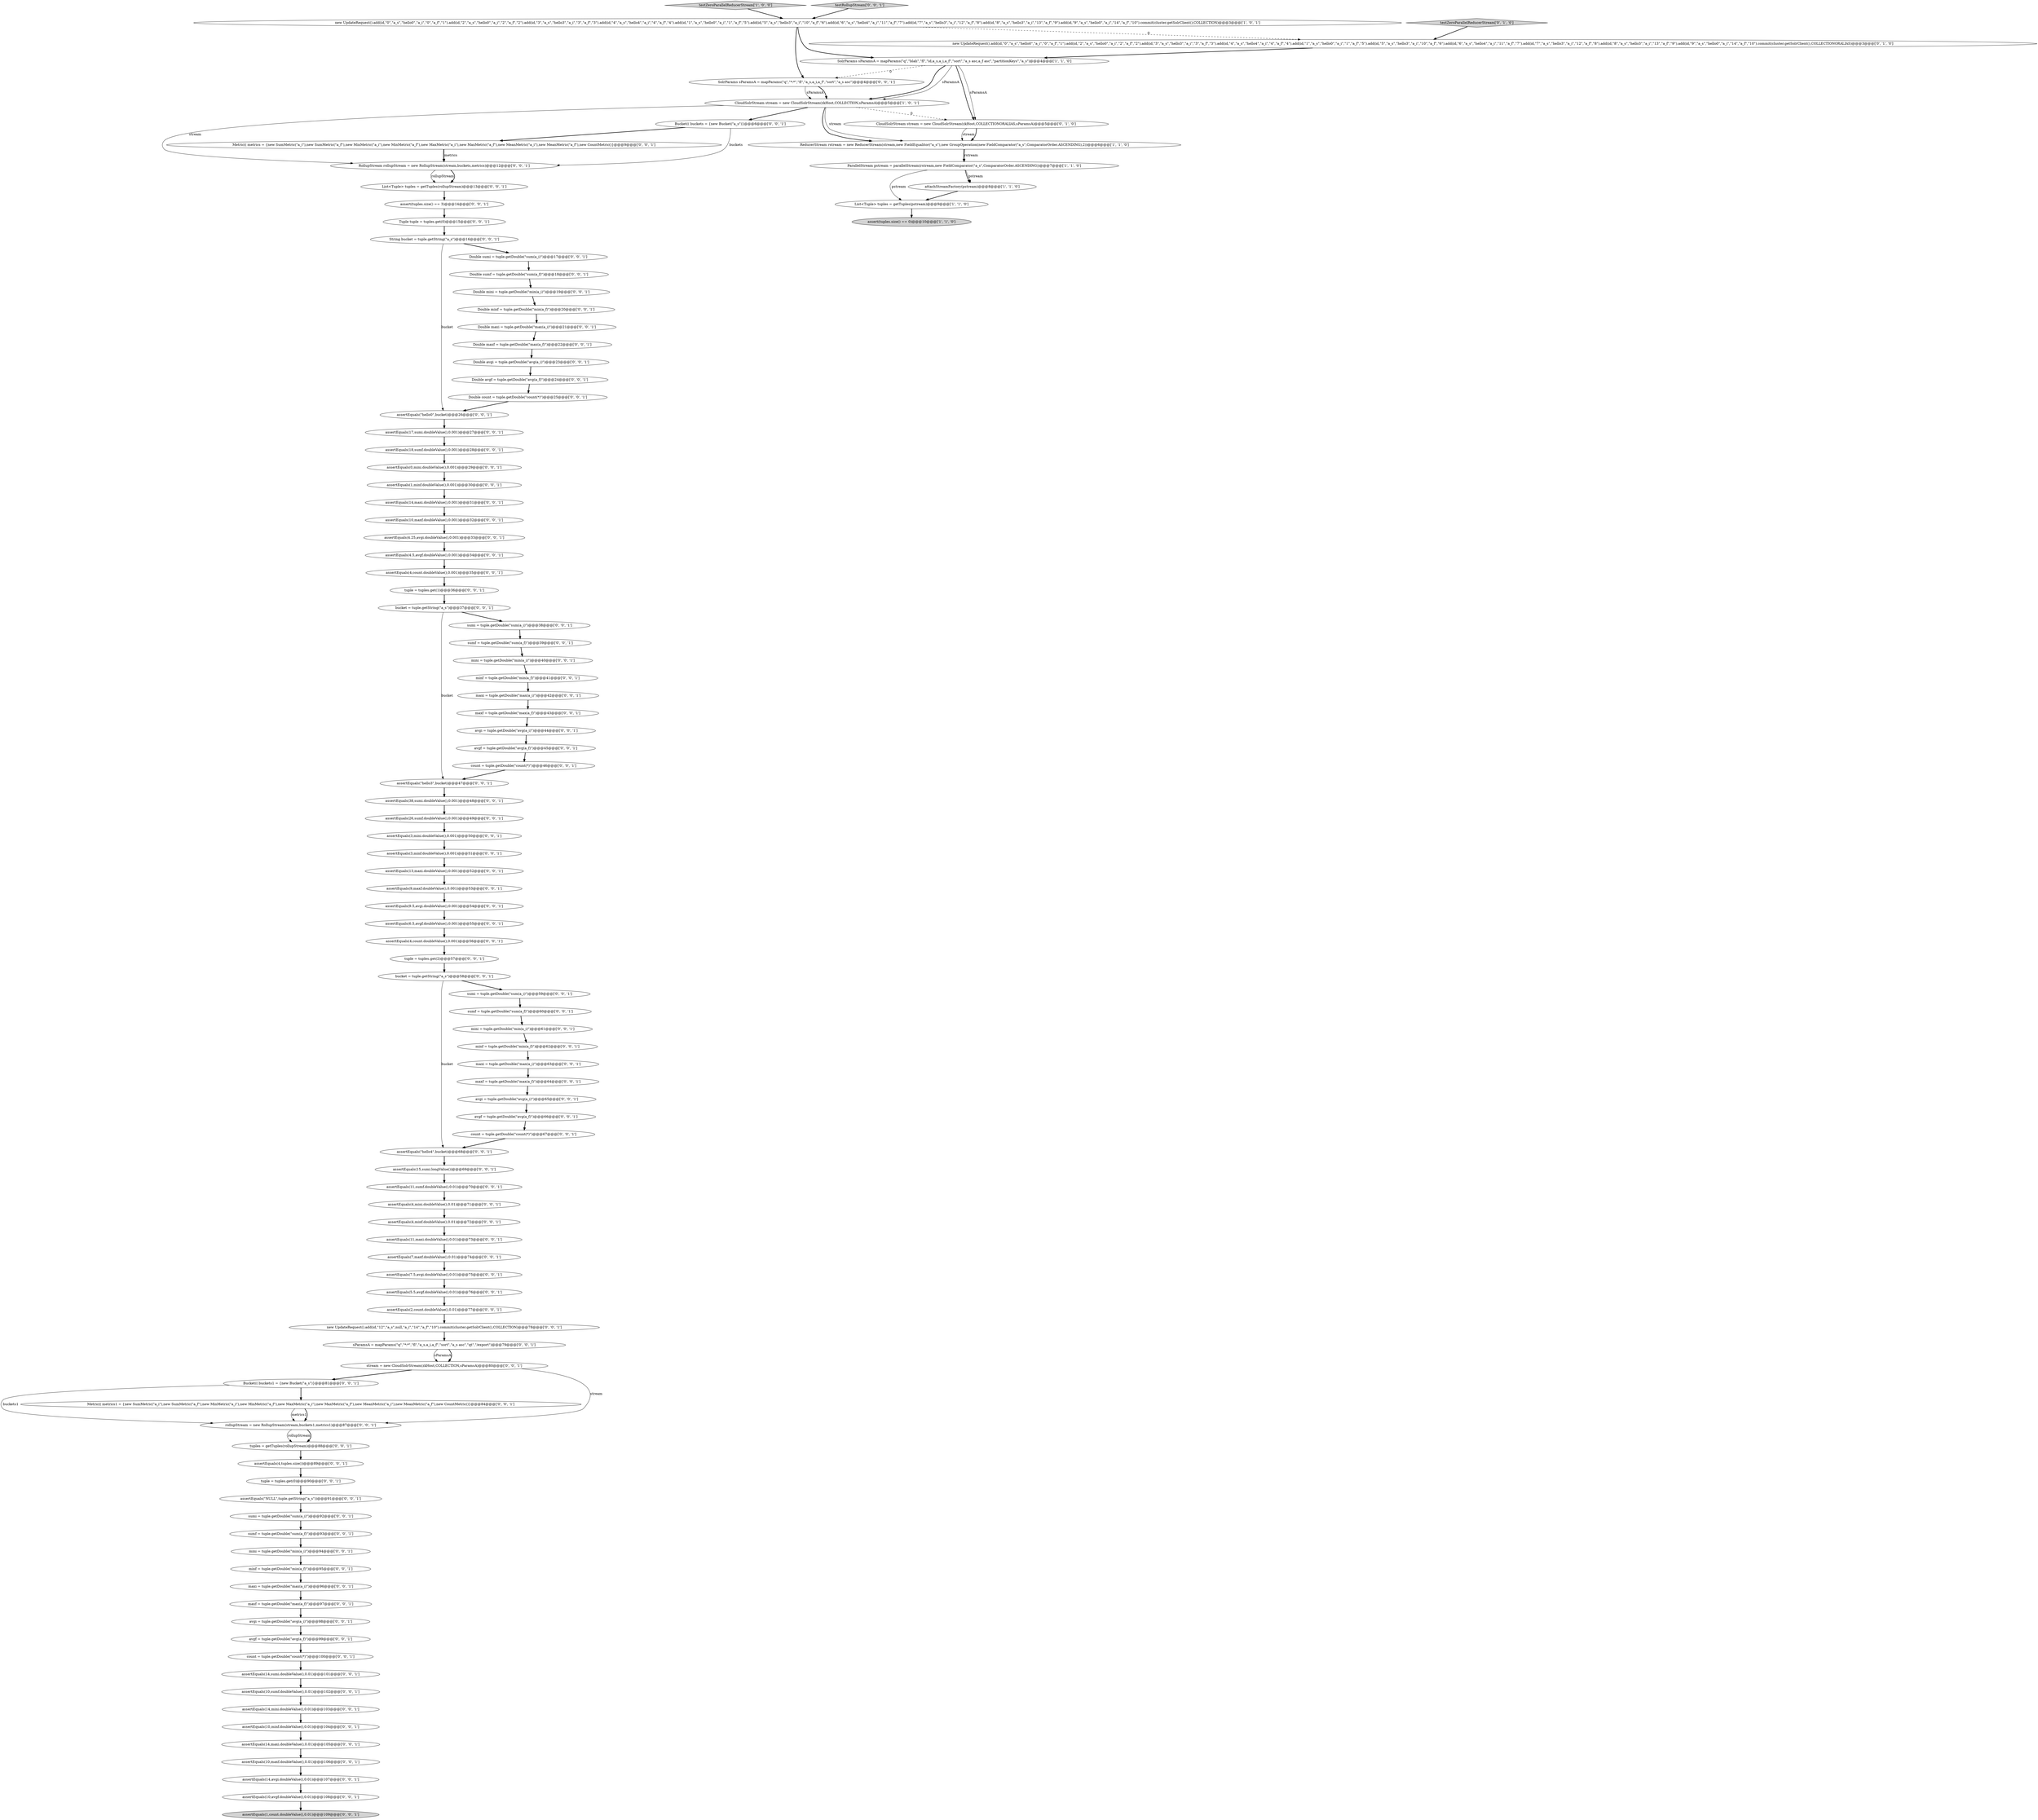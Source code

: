 digraph {
59 [style = filled, label = "assertEquals(13,maxi.doubleValue(),0.001)@@@52@@@['0', '0', '1']", fillcolor = white, shape = ellipse image = "AAA0AAABBB3BBB"];
98 [style = filled, label = "Tuple tuple = tuples.get(0)@@@15@@@['0', '0', '1']", fillcolor = white, shape = ellipse image = "AAA0AAABBB3BBB"];
28 [style = filled, label = "new UpdateRequest().add(id,\"12\",\"a_s\",null,\"a_i\",\"14\",\"a_f\",\"10\").commit(cluster.getSolrClient(),COLLECTION)@@@78@@@['0', '0', '1']", fillcolor = white, shape = ellipse image = "AAA0AAABBB3BBB"];
71 [style = filled, label = "Double avgf = tuple.getDouble(\"avg(a_f)\")@@@24@@@['0', '0', '1']", fillcolor = white, shape = ellipse image = "AAA0AAABBB3BBB"];
109 [style = filled, label = "assertEquals(4,count.doubleValue(),0.001)@@@56@@@['0', '0', '1']", fillcolor = white, shape = ellipse image = "AAA0AAABBB3BBB"];
66 [style = filled, label = "bucket = tuple.getString(\"a_s\")@@@58@@@['0', '0', '1']", fillcolor = white, shape = ellipse image = "AAA0AAABBB3BBB"];
57 [style = filled, label = "Double count = tuple.getDouble(\"count(*)\")@@@25@@@['0', '0', '1']", fillcolor = white, shape = ellipse image = "AAA0AAABBB3BBB"];
89 [style = filled, label = "mini = tuple.getDouble(\"min(a_i)\")@@@40@@@['0', '0', '1']", fillcolor = white, shape = ellipse image = "AAA0AAABBB3BBB"];
41 [style = filled, label = "Metric(( metrics = {new SumMetric(\"a_i\"),new SumMetric(\"a_f\"),new MinMetric(\"a_i\"),new MinMetric(\"a_f\"),new MaxMetric(\"a_i\"),new MaxMetric(\"a_f\"),new MeanMetric(\"a_i\"),new MeanMetric(\"a_f\"),new CountMetric()}@@@9@@@['0', '0', '1']", fillcolor = white, shape = ellipse image = "AAA0AAABBB3BBB"];
39 [style = filled, label = "assertEquals(4.5,avgf.doubleValue(),0.001)@@@34@@@['0', '0', '1']", fillcolor = white, shape = ellipse image = "AAA0AAABBB3BBB"];
54 [style = filled, label = "assertEquals(3,minf.doubleValue(),0.001)@@@51@@@['0', '0', '1']", fillcolor = white, shape = ellipse image = "AAA0AAABBB3BBB"];
52 [style = filled, label = "minf = tuple.getDouble(\"min(a_f)\")@@@95@@@['0', '0', '1']", fillcolor = white, shape = ellipse image = "AAA0AAABBB3BBB"];
46 [style = filled, label = "maxf = tuple.getDouble(\"max(a_f)\")@@@43@@@['0', '0', '1']", fillcolor = white, shape = ellipse image = "AAA0AAABBB3BBB"];
35 [style = filled, label = "avgf = tuple.getDouble(\"avg(a_f)\")@@@99@@@['0', '0', '1']", fillcolor = white, shape = ellipse image = "AAA0AAABBB3BBB"];
11 [style = filled, label = "testZeroParallelReducerStream['0', '1', '0']", fillcolor = lightgray, shape = diamond image = "AAA0AAABBB2BBB"];
15 [style = filled, label = "assertEquals(10,maxf.doubleValue(),0.001)@@@32@@@['0', '0', '1']", fillcolor = white, shape = ellipse image = "AAA0AAABBB3BBB"];
99 [style = filled, label = "SolrParams sParamsA = mapParams(\"q\",\"*:*\",\"fl\",\"a_s,a_i,a_f\",\"sort\",\"a_s asc\")@@@4@@@['0', '0', '1']", fillcolor = white, shape = ellipse image = "AAA0AAABBB3BBB"];
105 [style = filled, label = "sumf = tuple.getDouble(\"sum(a_f)\")@@@39@@@['0', '0', '1']", fillcolor = white, shape = ellipse image = "AAA0AAABBB3BBB"];
30 [style = filled, label = "bucket = tuple.getString(\"a_s\")@@@37@@@['0', '0', '1']", fillcolor = white, shape = ellipse image = "AAA0AAABBB3BBB"];
45 [style = filled, label = "assertEquals(6.5,avgf.doubleValue(),0.001)@@@55@@@['0', '0', '1']", fillcolor = white, shape = ellipse image = "AAA0AAABBB3BBB"];
38 [style = filled, label = "count = tuple.getDouble(\"count(*)\")@@@100@@@['0', '0', '1']", fillcolor = white, shape = ellipse image = "AAA0AAABBB3BBB"];
0 [style = filled, label = "testZeroParallelReducerStream['1', '0', '0']", fillcolor = lightgray, shape = diamond image = "AAA0AAABBB1BBB"];
37 [style = filled, label = "maxi = tuple.getDouble(\"max(a_i)\")@@@63@@@['0', '0', '1']", fillcolor = white, shape = ellipse image = "AAA0AAABBB3BBB"];
4 [style = filled, label = "assert(tuples.size() == 0)@@@10@@@['1', '1', '0']", fillcolor = lightgray, shape = ellipse image = "AAA0AAABBB1BBB"];
90 [style = filled, label = "RollupStream rollupStream = new RollupStream(stream,buckets,metrics)@@@12@@@['0', '0', '1']", fillcolor = white, shape = ellipse image = "AAA0AAABBB3BBB"];
96 [style = filled, label = "testRollupStream['0', '0', '1']", fillcolor = lightgray, shape = diamond image = "AAA0AAABBB3BBB"];
88 [style = filled, label = "Double sumf = tuple.getDouble(\"sum(a_f)\")@@@18@@@['0', '0', '1']", fillcolor = white, shape = ellipse image = "AAA0AAABBB3BBB"];
91 [style = filled, label = "assertEquals(4,tuples.size())@@@89@@@['0', '0', '1']", fillcolor = white, shape = ellipse image = "AAA0AAABBB3BBB"];
16 [style = filled, label = "assertEquals(1,count.doubleValue(),0.01)@@@109@@@['0', '0', '1']", fillcolor = lightgray, shape = ellipse image = "AAA0AAABBB3BBB"];
19 [style = filled, label = "List<Tuple> tuples = getTuples(rollupStream)@@@13@@@['0', '0', '1']", fillcolor = white, shape = ellipse image = "AAA0AAABBB3BBB"];
43 [style = filled, label = "assertEquals(18,sumf.doubleValue(),0.001)@@@28@@@['0', '0', '1']", fillcolor = white, shape = ellipse image = "AAA0AAABBB3BBB"];
103 [style = filled, label = "assertEquals(4,count.doubleValue(),0.001)@@@35@@@['0', '0', '1']", fillcolor = white, shape = ellipse image = "AAA0AAABBB3BBB"];
56 [style = filled, label = "assertEquals(3,mini.doubleValue(),0.001)@@@50@@@['0', '0', '1']", fillcolor = white, shape = ellipse image = "AAA0AAABBB3BBB"];
44 [style = filled, label = "assertEquals(11,sumf.doubleValue(),0.01)@@@70@@@['0', '0', '1']", fillcolor = white, shape = ellipse image = "AAA0AAABBB3BBB"];
5 [style = filled, label = "List<Tuple> tuples = getTuples(pstream)@@@9@@@['1', '1', '0']", fillcolor = white, shape = ellipse image = "AAA0AAABBB1BBB"];
95 [style = filled, label = "count = tuple.getDouble(\"count(*)\")@@@46@@@['0', '0', '1']", fillcolor = white, shape = ellipse image = "AAA0AAABBB3BBB"];
1 [style = filled, label = "SolrParams sParamsA = mapParams(\"q\",\"blah\",\"fl\",\"id,a_s,a_i,a_f\",\"sort\",\"a_s asc,a_f asc\",\"partitionKeys\",\"a_s\")@@@4@@@['1', '1', '0']", fillcolor = white, shape = ellipse image = "AAA0AAABBB1BBB"];
78 [style = filled, label = "assertEquals(14,avgi.doubleValue(),0.01)@@@107@@@['0', '0', '1']", fillcolor = white, shape = ellipse image = "AAA0AAABBB3BBB"];
6 [style = filled, label = "attachStreamFactory(pstream)@@@8@@@['1', '1', '0']", fillcolor = white, shape = ellipse image = "AAA0AAABBB1BBB"];
7 [style = filled, label = "new UpdateRequest().add(id,\"0\",\"a_s\",\"hello0\",\"a_i\",\"0\",\"a_f\",\"1\").add(id,\"2\",\"a_s\",\"hello0\",\"a_i\",\"2\",\"a_f\",\"2\").add(id,\"3\",\"a_s\",\"hello3\",\"a_i\",\"3\",\"a_f\",\"3\").add(id,\"4\",\"a_s\",\"hello4\",\"a_i\",\"4\",\"a_f\",\"4\").add(id,\"1\",\"a_s\",\"hello0\",\"a_i\",\"1\",\"a_f\",\"5\").add(id,\"5\",\"a_s\",\"hello3\",\"a_i\",\"10\",\"a_f\",\"6\").add(id,\"6\",\"a_s\",\"hello4\",\"a_i\",\"11\",\"a_f\",\"7\").add(id,\"7\",\"a_s\",\"hello3\",\"a_i\",\"12\",\"a_f\",\"8\").add(id,\"8\",\"a_s\",\"hello3\",\"a_i\",\"13\",\"a_f\",\"9\").add(id,\"9\",\"a_s\",\"hello0\",\"a_i\",\"14\",\"a_f\",\"10\").commit(cluster.getSolrClient(),COLLECTION)@@@3@@@['1', '0', '1']", fillcolor = white, shape = ellipse image = "AAA0AAABBB1BBB"];
29 [style = filled, label = "Bucket(( buckets1 = {new Bucket(\"a_s\")}@@@81@@@['0', '0', '1']", fillcolor = white, shape = ellipse image = "AAA0AAABBB3BBB"];
8 [style = filled, label = "ReducerStream rstream = new ReducerStream(stream,new FieldEqualitor(\"a_s\"),new GroupOperation(new FieldComparator(\"a_s\",ComparatorOrder.ASCENDING),2))@@@6@@@['1', '1', '0']", fillcolor = white, shape = ellipse image = "AAA0AAABBB1BBB"];
82 [style = filled, label = "assertEquals(\"hello3\",bucket)@@@47@@@['0', '0', '1']", fillcolor = white, shape = ellipse image = "AAA0AAABBB3BBB"];
102 [style = filled, label = "assertEquals(15,sumi.longValue())@@@69@@@['0', '0', '1']", fillcolor = white, shape = ellipse image = "AAA0AAABBB3BBB"];
61 [style = filled, label = "assertEquals(5.5,avgf.doubleValue(),0.01)@@@76@@@['0', '0', '1']", fillcolor = white, shape = ellipse image = "AAA0AAABBB3BBB"];
97 [style = filled, label = "stream = new CloudSolrStream(zkHost,COLLECTION,sParamsA)@@@80@@@['0', '0', '1']", fillcolor = white, shape = ellipse image = "AAA0AAABBB3BBB"];
40 [style = filled, label = "assertEquals(11,maxi.doubleValue(),0.01)@@@73@@@['0', '0', '1']", fillcolor = white, shape = ellipse image = "AAA0AAABBB3BBB"];
108 [style = filled, label = "avgf = tuple.getDouble(\"avg(a_f)\")@@@66@@@['0', '0', '1']", fillcolor = white, shape = ellipse image = "AAA0AAABBB3BBB"];
86 [style = filled, label = "assertEquals(\"hello0\",bucket)@@@26@@@['0', '0', '1']", fillcolor = white, shape = ellipse image = "AAA0AAABBB3BBB"];
23 [style = filled, label = "maxf = tuple.getDouble(\"max(a_f)\")@@@64@@@['0', '0', '1']", fillcolor = white, shape = ellipse image = "AAA0AAABBB3BBB"];
27 [style = filled, label = "Double maxi = tuple.getDouble(\"max(a_i)\")@@@21@@@['0', '0', '1']", fillcolor = white, shape = ellipse image = "AAA0AAABBB3BBB"];
13 [style = filled, label = "sumf = tuple.getDouble(\"sum(a_f)\")@@@60@@@['0', '0', '1']", fillcolor = white, shape = ellipse image = "AAA0AAABBB3BBB"];
62 [style = filled, label = "Double sumi = tuple.getDouble(\"sum(a_i)\")@@@17@@@['0', '0', '1']", fillcolor = white, shape = ellipse image = "AAA0AAABBB3BBB"];
60 [style = filled, label = "assertEquals(4,mini.doubleValue(),0.01)@@@71@@@['0', '0', '1']", fillcolor = white, shape = ellipse image = "AAA0AAABBB3BBB"];
74 [style = filled, label = "tuple = tuples.get(1)@@@36@@@['0', '0', '1']", fillcolor = white, shape = ellipse image = "AAA0AAABBB3BBB"];
58 [style = filled, label = "avgf = tuple.getDouble(\"avg(a_f)\")@@@45@@@['0', '0', '1']", fillcolor = white, shape = ellipse image = "AAA0AAABBB3BBB"];
87 [style = filled, label = "mini = tuple.getDouble(\"min(a_i)\")@@@94@@@['0', '0', '1']", fillcolor = white, shape = ellipse image = "AAA0AAABBB3BBB"];
20 [style = filled, label = "sumi = tuple.getDouble(\"sum(a_i)\")@@@38@@@['0', '0', '1']", fillcolor = white, shape = ellipse image = "AAA0AAABBB3BBB"];
47 [style = filled, label = "Metric(( metrics1 = {new SumMetric(\"a_i\"),new SumMetric(\"a_f\"),new MinMetric(\"a_i\"),new MinMetric(\"a_f\"),new MaxMetric(\"a_i\"),new MaxMetric(\"a_f\"),new MeanMetric(\"a_i\"),new MeanMetric(\"a_f\"),new CountMetric()}@@@84@@@['0', '0', '1']", fillcolor = white, shape = ellipse image = "AAA0AAABBB3BBB"];
69 [style = filled, label = "assertEquals(\"hello4\",bucket)@@@68@@@['0', '0', '1']", fillcolor = white, shape = ellipse image = "AAA0AAABBB3BBB"];
9 [style = filled, label = "new UpdateRequest().add(id,\"0\",\"a_s\",\"hello0\",\"a_i\",\"0\",\"a_f\",\"1\").add(id,\"2\",\"a_s\",\"hello0\",\"a_i\",\"2\",\"a_f\",\"2\").add(id,\"3\",\"a_s\",\"hello3\",\"a_i\",\"3\",\"a_f\",\"3\").add(id,\"4\",\"a_s\",\"hello4\",\"a_i\",\"4\",\"a_f\",\"4\").add(id,\"1\",\"a_s\",\"hello0\",\"a_i\",\"1\",\"a_f\",\"5\").add(id,\"5\",\"a_s\",\"hello3\",\"a_i\",\"10\",\"a_f\",\"6\").add(id,\"6\",\"a_s\",\"hello4\",\"a_i\",\"11\",\"a_f\",\"7\").add(id,\"7\",\"a_s\",\"hello3\",\"a_i\",\"12\",\"a_f\",\"8\").add(id,\"8\",\"a_s\",\"hello3\",\"a_i\",\"13\",\"a_f\",\"9\").add(id,\"9\",\"a_s\",\"hello0\",\"a_i\",\"14\",\"a_f\",\"10\").commit(cluster.getSolrClient(),COLLECTIONORALIAS)@@@3@@@['0', '1', '0']", fillcolor = white, shape = ellipse image = "AAA1AAABBB2BBB"];
53 [style = filled, label = "assertEquals(0,mini.doubleValue(),0.001)@@@29@@@['0', '0', '1']", fillcolor = white, shape = ellipse image = "AAA0AAABBB3BBB"];
84 [style = filled, label = "assertEquals(14,maxi.doubleValue(),0.001)@@@31@@@['0', '0', '1']", fillcolor = white, shape = ellipse image = "AAA0AAABBB3BBB"];
63 [style = filled, label = "maxi = tuple.getDouble(\"max(a_i)\")@@@42@@@['0', '0', '1']", fillcolor = white, shape = ellipse image = "AAA0AAABBB3BBB"];
42 [style = filled, label = "avgi = tuple.getDouble(\"avg(a_i)\")@@@44@@@['0', '0', '1']", fillcolor = white, shape = ellipse image = "AAA0AAABBB3BBB"];
2 [style = filled, label = "CloudSolrStream stream = new CloudSolrStream(zkHost,COLLECTION,sParamsA)@@@5@@@['1', '0', '1']", fillcolor = white, shape = ellipse image = "AAA0AAABBB1BBB"];
33 [style = filled, label = "String bucket = tuple.getString(\"a_s\")@@@16@@@['0', '0', '1']", fillcolor = white, shape = ellipse image = "AAA0AAABBB3BBB"];
64 [style = filled, label = "Double mini = tuple.getDouble(\"min(a_i)\")@@@19@@@['0', '0', '1']", fillcolor = white, shape = ellipse image = "AAA0AAABBB3BBB"];
100 [style = filled, label = "Double maxf = tuple.getDouble(\"max(a_f)\")@@@22@@@['0', '0', '1']", fillcolor = white, shape = ellipse image = "AAA0AAABBB3BBB"];
10 [style = filled, label = "CloudSolrStream stream = new CloudSolrStream(zkHost,COLLECTIONORALIAS,sParamsA)@@@5@@@['0', '1', '0']", fillcolor = white, shape = ellipse image = "AAA1AAABBB2BBB"];
65 [style = filled, label = "assertEquals(2,count.doubleValue(),0.01)@@@77@@@['0', '0', '1']", fillcolor = white, shape = ellipse image = "AAA0AAABBB3BBB"];
101 [style = filled, label = "assertEquals(4.25,avgi.doubleValue(),0.001)@@@33@@@['0', '0', '1']", fillcolor = white, shape = ellipse image = "AAA0AAABBB3BBB"];
70 [style = filled, label = "Double minf = tuple.getDouble(\"min(a_f)\")@@@20@@@['0', '0', '1']", fillcolor = white, shape = ellipse image = "AAA0AAABBB3BBB"];
68 [style = filled, label = "sParamsA = mapParams(\"q\",\"*:*\",\"fl\",\"a_s,a_i,a_f\",\"sort\",\"a_s asc\",\"qt\",\"/export\")@@@79@@@['0', '0', '1']", fillcolor = white, shape = ellipse image = "AAA0AAABBB3BBB"];
75 [style = filled, label = "assertEquals(10,maxf.doubleValue(),0.01)@@@106@@@['0', '0', '1']", fillcolor = white, shape = ellipse image = "AAA0AAABBB3BBB"];
80 [style = filled, label = "maxf = tuple.getDouble(\"max(a_f)\")@@@97@@@['0', '0', '1']", fillcolor = white, shape = ellipse image = "AAA0AAABBB3BBB"];
22 [style = filled, label = "minf = tuple.getDouble(\"min(a_f)\")@@@41@@@['0', '0', '1']", fillcolor = white, shape = ellipse image = "AAA0AAABBB3BBB"];
25 [style = filled, label = "assertEquals(10,avgf.doubleValue(),0.01)@@@108@@@['0', '0', '1']", fillcolor = white, shape = ellipse image = "AAA0AAABBB3BBB"];
48 [style = filled, label = "assertEquals(14,maxi.doubleValue(),0.01)@@@105@@@['0', '0', '1']", fillcolor = white, shape = ellipse image = "AAA0AAABBB3BBB"];
73 [style = filled, label = "assertEquals(9.5,avgi.doubleValue(),0.001)@@@54@@@['0', '0', '1']", fillcolor = white, shape = ellipse image = "AAA0AAABBB3BBB"];
24 [style = filled, label = "maxi = tuple.getDouble(\"max(a_i)\")@@@96@@@['0', '0', '1']", fillcolor = white, shape = ellipse image = "AAA0AAABBB3BBB"];
83 [style = filled, label = "sumf = tuple.getDouble(\"sum(a_f)\")@@@93@@@['0', '0', '1']", fillcolor = white, shape = ellipse image = "AAA0AAABBB3BBB"];
36 [style = filled, label = "minf = tuple.getDouble(\"min(a_f)\")@@@62@@@['0', '0', '1']", fillcolor = white, shape = ellipse image = "AAA0AAABBB3BBB"];
17 [style = filled, label = "assert(tuples.size() == 3)@@@14@@@['0', '0', '1']", fillcolor = white, shape = ellipse image = "AAA0AAABBB3BBB"];
92 [style = filled, label = "assertEquals(1,minf.doubleValue(),0.001)@@@30@@@['0', '0', '1']", fillcolor = white, shape = ellipse image = "AAA0AAABBB3BBB"];
94 [style = filled, label = "assertEquals(7.5,avgi.doubleValue(),0.01)@@@75@@@['0', '0', '1']", fillcolor = white, shape = ellipse image = "AAA0AAABBB3BBB"];
104 [style = filled, label = "Bucket(( buckets = {new Bucket(\"a_s\")}@@@6@@@['0', '0', '1']", fillcolor = white, shape = ellipse image = "AAA0AAABBB3BBB"];
85 [style = filled, label = "assertEquals(9,maxf.doubleValue(),0.001)@@@53@@@['0', '0', '1']", fillcolor = white, shape = ellipse image = "AAA0AAABBB3BBB"];
31 [style = filled, label = "sumi = tuple.getDouble(\"sum(a_i)\")@@@92@@@['0', '0', '1']", fillcolor = white, shape = ellipse image = "AAA0AAABBB3BBB"];
93 [style = filled, label = "assertEquals(4,minf.doubleValue(),0.01)@@@72@@@['0', '0', '1']", fillcolor = white, shape = ellipse image = "AAA0AAABBB3BBB"];
51 [style = filled, label = "assertEquals(\"NULL\",tuple.getString(\"a_s\"))@@@91@@@['0', '0', '1']", fillcolor = white, shape = ellipse image = "AAA0AAABBB3BBB"];
49 [style = filled, label = "assertEquals(10,minf.doubleValue(),0.01)@@@104@@@['0', '0', '1']", fillcolor = white, shape = ellipse image = "AAA0AAABBB3BBB"];
26 [style = filled, label = "assertEquals(17,sumi.doubleValue(),0.001)@@@27@@@['0', '0', '1']", fillcolor = white, shape = ellipse image = "AAA0AAABBB3BBB"];
55 [style = filled, label = "avgi = tuple.getDouble(\"avg(a_i)\")@@@98@@@['0', '0', '1']", fillcolor = white, shape = ellipse image = "AAA0AAABBB3BBB"];
107 [style = filled, label = "tuple = tuples.get(0)@@@90@@@['0', '0', '1']", fillcolor = white, shape = ellipse image = "AAA0AAABBB3BBB"];
79 [style = filled, label = "sumi = tuple.getDouble(\"sum(a_i)\")@@@59@@@['0', '0', '1']", fillcolor = white, shape = ellipse image = "AAA0AAABBB3BBB"];
12 [style = filled, label = "mini = tuple.getDouble(\"min(a_i)\")@@@61@@@['0', '0', '1']", fillcolor = white, shape = ellipse image = "AAA0AAABBB3BBB"];
76 [style = filled, label = "tuple = tuples.get(2)@@@57@@@['0', '0', '1']", fillcolor = white, shape = ellipse image = "AAA0AAABBB3BBB"];
50 [style = filled, label = "Double avgi = tuple.getDouble(\"avg(a_i)\")@@@23@@@['0', '0', '1']", fillcolor = white, shape = ellipse image = "AAA0AAABBB3BBB"];
14 [style = filled, label = "count = tuple.getDouble(\"count(*)\")@@@67@@@['0', '0', '1']", fillcolor = white, shape = ellipse image = "AAA0AAABBB3BBB"];
77 [style = filled, label = "assertEquals(7,maxf.doubleValue(),0.01)@@@74@@@['0', '0', '1']", fillcolor = white, shape = ellipse image = "AAA0AAABBB3BBB"];
72 [style = filled, label = "tuples = getTuples(rollupStream)@@@88@@@['0', '0', '1']", fillcolor = white, shape = ellipse image = "AAA0AAABBB3BBB"];
18 [style = filled, label = "rollupStream = new RollupStream(stream,buckets1,metrics1)@@@87@@@['0', '0', '1']", fillcolor = white, shape = ellipse image = "AAA0AAABBB3BBB"];
34 [style = filled, label = "assertEquals(14,mini.doubleValue(),0.01)@@@103@@@['0', '0', '1']", fillcolor = white, shape = ellipse image = "AAA0AAABBB3BBB"];
32 [style = filled, label = "assertEquals(10,sumf.doubleValue(),0.01)@@@102@@@['0', '0', '1']", fillcolor = white, shape = ellipse image = "AAA0AAABBB3BBB"];
106 [style = filled, label = "assertEquals(26,sumf.doubleValue(),0.001)@@@49@@@['0', '0', '1']", fillcolor = white, shape = ellipse image = "AAA0AAABBB3BBB"];
3 [style = filled, label = "ParallelStream pstream = parallelStream(rstream,new FieldComparator(\"a_s\",ComparatorOrder.ASCENDING))@@@7@@@['1', '1', '0']", fillcolor = white, shape = ellipse image = "AAA0AAABBB1BBB"];
21 [style = filled, label = "assertEquals(14,sumi.doubleValue(),0.01)@@@101@@@['0', '0', '1']", fillcolor = white, shape = ellipse image = "AAA0AAABBB3BBB"];
81 [style = filled, label = "assertEquals(38,sumi.doubleValue(),0.001)@@@48@@@['0', '0', '1']", fillcolor = white, shape = ellipse image = "AAA0AAABBB3BBB"];
67 [style = filled, label = "avgi = tuple.getDouble(\"avg(a_i)\")@@@65@@@['0', '0', '1']", fillcolor = white, shape = ellipse image = "AAA0AAABBB3BBB"];
79->13 [style = bold, label=""];
33->86 [style = solid, label="bucket"];
67->108 [style = bold, label=""];
101->39 [style = bold, label=""];
21->32 [style = bold, label=""];
45->109 [style = bold, label=""];
33->62 [style = bold, label=""];
27->100 [style = bold, label=""];
92->84 [style = bold, label=""];
34->49 [style = bold, label=""];
58->95 [style = bold, label=""];
55->35 [style = bold, label=""];
62->88 [style = bold, label=""];
69->102 [style = bold, label=""];
72->91 [style = bold, label=""];
39->103 [style = bold, label=""];
47->18 [style = solid, label="metrics1"];
3->6 [style = bold, label=""];
42->58 [style = bold, label=""];
59->85 [style = bold, label=""];
13->12 [style = bold, label=""];
25->16 [style = bold, label=""];
15->101 [style = bold, label=""];
90->19 [style = solid, label="rollupStream"];
6->5 [style = bold, label=""];
106->56 [style = bold, label=""];
7->1 [style = bold, label=""];
91->107 [style = bold, label=""];
2->90 [style = solid, label="stream"];
1->2 [style = bold, label=""];
71->57 [style = bold, label=""];
78->25 [style = bold, label=""];
68->97 [style = solid, label="sParamsA"];
100->50 [style = bold, label=""];
107->51 [style = bold, label=""];
104->90 [style = solid, label="buckets"];
24->80 [style = bold, label=""];
10->8 [style = solid, label="stream"];
1->10 [style = bold, label=""];
7->99 [style = bold, label=""];
0->7 [style = bold, label=""];
2->104 [style = bold, label=""];
30->82 [style = solid, label="bucket"];
2->8 [style = solid, label="stream"];
74->30 [style = bold, label=""];
17->98 [style = bold, label=""];
18->72 [style = solid, label="rollupStream"];
73->45 [style = bold, label=""];
102->44 [style = bold, label=""];
8->3 [style = bold, label=""];
43->53 [style = bold, label=""];
3->5 [style = solid, label="pstream"];
105->89 [style = bold, label=""];
51->31 [style = bold, label=""];
109->76 [style = bold, label=""];
32->34 [style = bold, label=""];
3->6 [style = solid, label="pstream"];
93->40 [style = bold, label=""];
104->41 [style = bold, label=""];
76->66 [style = bold, label=""];
48->75 [style = bold, label=""];
60->93 [style = bold, label=""];
99->2 [style = solid, label="sParamsA"];
66->79 [style = bold, label=""];
98->33 [style = bold, label=""];
103->74 [style = bold, label=""];
87->52 [style = bold, label=""];
10->8 [style = bold, label=""];
88->64 [style = bold, label=""];
57->86 [style = bold, label=""];
54->59 [style = bold, label=""];
83->87 [style = bold, label=""];
52->24 [style = bold, label=""];
53->92 [style = bold, label=""];
108->14 [style = bold, label=""];
5->4 [style = bold, label=""];
31->83 [style = bold, label=""];
2->8 [style = bold, label=""];
38->21 [style = bold, label=""];
29->47 [style = bold, label=""];
41->90 [style = bold, label=""];
30->20 [style = bold, label=""];
23->67 [style = bold, label=""];
50->71 [style = bold, label=""];
84->15 [style = bold, label=""];
19->17 [style = bold, label=""];
96->7 [style = bold, label=""];
97->29 [style = bold, label=""];
86->26 [style = bold, label=""];
94->61 [style = bold, label=""];
49->48 [style = bold, label=""];
95->82 [style = bold, label=""];
63->46 [style = bold, label=""];
85->73 [style = bold, label=""];
99->2 [style = bold, label=""];
82->81 [style = bold, label=""];
1->2 [style = solid, label="sParamsA"];
90->19 [style = bold, label=""];
66->69 [style = solid, label="bucket"];
28->68 [style = bold, label=""];
26->43 [style = bold, label=""];
22->63 [style = bold, label=""];
1->99 [style = dashed, label="0"];
81->106 [style = bold, label=""];
8->3 [style = solid, label="rstream"];
41->90 [style = solid, label="metrics"];
47->18 [style = bold, label=""];
44->60 [style = bold, label=""];
36->37 [style = bold, label=""];
64->70 [style = bold, label=""];
40->77 [style = bold, label=""];
97->18 [style = solid, label="stream"];
14->69 [style = bold, label=""];
2->10 [style = dashed, label="0"];
11->9 [style = bold, label=""];
46->42 [style = bold, label=""];
68->97 [style = bold, label=""];
65->28 [style = bold, label=""];
18->72 [style = bold, label=""];
56->54 [style = bold, label=""];
70->27 [style = bold, label=""];
7->9 [style = dashed, label="0"];
89->22 [style = bold, label=""];
61->65 [style = bold, label=""];
35->38 [style = bold, label=""];
75->78 [style = bold, label=""];
20->105 [style = bold, label=""];
37->23 [style = bold, label=""];
77->94 [style = bold, label=""];
29->18 [style = solid, label="buckets1"];
9->1 [style = bold, label=""];
12->36 [style = bold, label=""];
1->10 [style = solid, label="sParamsA"];
80->55 [style = bold, label=""];
}
